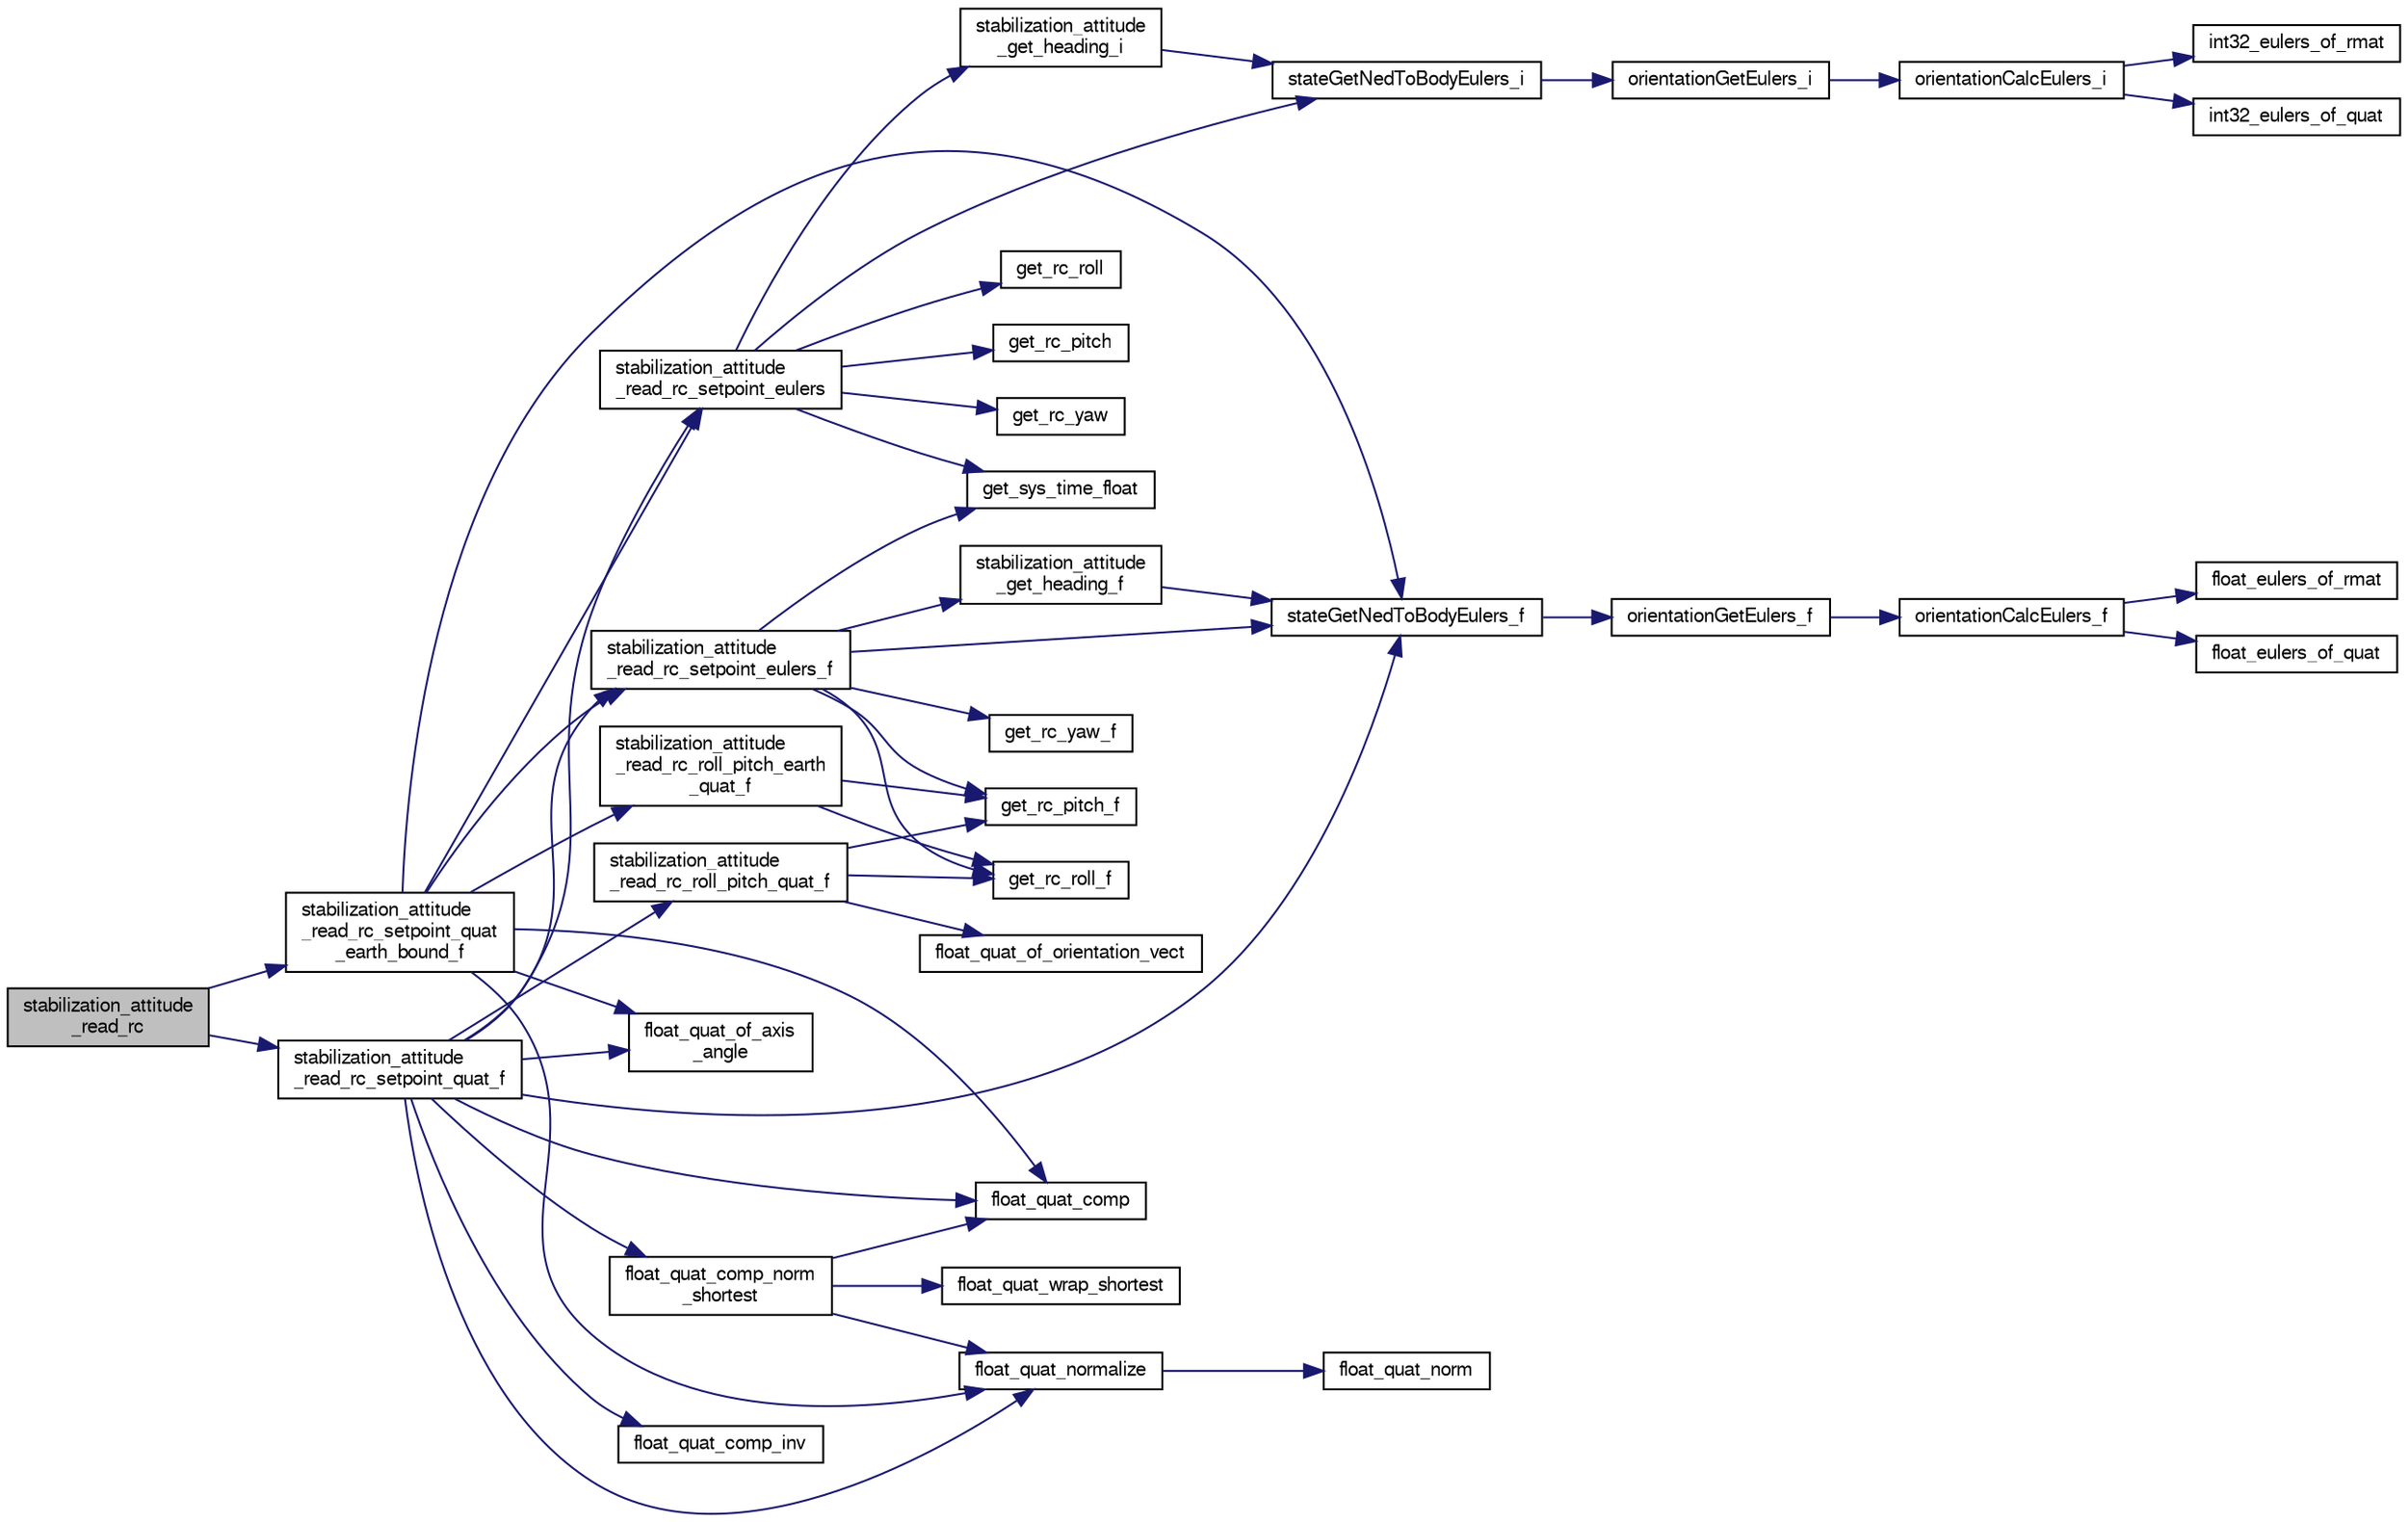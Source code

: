 digraph "stabilization_attitude_read_rc"
{
  edge [fontname="FreeSans",fontsize="10",labelfontname="FreeSans",labelfontsize="10"];
  node [fontname="FreeSans",fontsize="10",shape=record];
  rankdir="LR";
  Node1 [label="stabilization_attitude\l_read_rc",height=0.2,width=0.4,color="black", fillcolor="grey75", style="filled", fontcolor="black"];
  Node1 -> Node2 [color="midnightblue",fontsize="10",style="solid",fontname="FreeSans"];
  Node2 [label="stabilization_attitude\l_read_rc_setpoint_quat\l_earth_bound_f",height=0.2,width=0.4,color="black", fillcolor="white", style="filled",URL="$stabilization__attitude__rc__setpoint_8c.html#a67c7c9ce5526222ceb3f422269fc8f47"];
  Node2 -> Node3 [color="midnightblue",fontsize="10",style="solid",fontname="FreeSans"];
  Node3 [label="stabilization_attitude\l_read_rc_setpoint_eulers",height=0.2,width=0.4,color="black", fillcolor="white", style="filled",URL="$stabilization__attitude__rc__setpoint_8c.html#a03c89c0dcb17fa02d3caabf86acf82bc",tooltip="Read attitude setpoint from RC as euler angles. "];
  Node3 -> Node4 [color="midnightblue",fontsize="10",style="solid",fontname="FreeSans"];
  Node4 [label="get_rc_roll",height=0.2,width=0.4,color="black", fillcolor="white", style="filled",URL="$stabilization__attitude__rc__setpoint_8c.html#aaacaa0bfae27bca514cd0e19cea0e13e"];
  Node3 -> Node5 [color="midnightblue",fontsize="10",style="solid",fontname="FreeSans"];
  Node5 [label="get_rc_pitch",height=0.2,width=0.4,color="black", fillcolor="white", style="filled",URL="$stabilization__attitude__rc__setpoint_8c.html#a9d8973438ae0ad5f463d0e40c7c96c00"];
  Node3 -> Node6 [color="midnightblue",fontsize="10",style="solid",fontname="FreeSans"];
  Node6 [label="get_sys_time_float",height=0.2,width=0.4,color="black", fillcolor="white", style="filled",URL="$sys__time_8h.html#af486c2fb33d8d33645256a9970eb056e",tooltip="Get the time in seconds since startup. "];
  Node3 -> Node7 [color="midnightblue",fontsize="10",style="solid",fontname="FreeSans"];
  Node7 [label="get_rc_yaw",height=0.2,width=0.4,color="black", fillcolor="white", style="filled",URL="$stabilization__attitude__rc__setpoint_8c.html#ae1bf36a0f51b8303e556d7fa83504dbc"];
  Node3 -> Node8 [color="midnightblue",fontsize="10",style="solid",fontname="FreeSans"];
  Node8 [label="stabilization_attitude\l_get_heading_i",height=0.2,width=0.4,color="black", fillcolor="white", style="filled",URL="$stabilization__attitude__rc__setpoint_8c.html#a1270210b635f040b5bdd7d974f29c71f"];
  Node8 -> Node9 [color="midnightblue",fontsize="10",style="solid",fontname="FreeSans"];
  Node9 [label="stateGetNedToBodyEulers_i",height=0.2,width=0.4,color="black", fillcolor="white", style="filled",URL="$group__state__attitude.html#ga5ae8778366c1fad669189cb2def40792",tooltip="Get vehicle body attitude euler angles (int). "];
  Node9 -> Node10 [color="midnightblue",fontsize="10",style="solid",fontname="FreeSans"];
  Node10 [label="orientationGetEulers_i",height=0.2,width=0.4,color="black", fillcolor="white", style="filled",URL="$group__math__orientation__representation.html#gae05f220bbbdaafcbe11bc2d1fb622f39",tooltip="Get vehicle body attitude euler angles (int). "];
  Node10 -> Node11 [color="midnightblue",fontsize="10",style="solid",fontname="FreeSans"];
  Node11 [label="orientationCalcEulers_i",height=0.2,width=0.4,color="black", fillcolor="white", style="filled",URL="$group__math__orientation__representation.html#gaa07c68d2ea52188413c8c90ce48b73c8"];
  Node11 -> Node12 [color="midnightblue",fontsize="10",style="solid",fontname="FreeSans"];
  Node12 [label="int32_eulers_of_rmat",height=0.2,width=0.4,color="black", fillcolor="white", style="filled",URL="$group__math__algebra__int.html#gaf2f61a27841c68cefbd27a8614fcd90e"];
  Node11 -> Node13 [color="midnightblue",fontsize="10",style="solid",fontname="FreeSans"];
  Node13 [label="int32_eulers_of_quat",height=0.2,width=0.4,color="black", fillcolor="white", style="filled",URL="$group__math__algebra__int.html#ga02ccc32cb7b533e0c7cf18140fb7104e"];
  Node3 -> Node9 [color="midnightblue",fontsize="10",style="solid",fontname="FreeSans"];
  Node2 -> Node14 [color="midnightblue",fontsize="10",style="solid",fontname="FreeSans"];
  Node14 [label="stabilization_attitude\l_read_rc_setpoint_eulers_f",height=0.2,width=0.4,color="black", fillcolor="white", style="filled",URL="$stabilization__attitude__rc__setpoint_8c.html#af0d1b8fcfd61727710cae059e8581fb1"];
  Node14 -> Node15 [color="midnightblue",fontsize="10",style="solid",fontname="FreeSans"];
  Node15 [label="get_rc_roll_f",height=0.2,width=0.4,color="black", fillcolor="white", style="filled",URL="$stabilization__attitude__rc__setpoint_8c.html#a309fd1a55c923cc260a5a5dee9a38dc6"];
  Node14 -> Node16 [color="midnightblue",fontsize="10",style="solid",fontname="FreeSans"];
  Node16 [label="get_rc_pitch_f",height=0.2,width=0.4,color="black", fillcolor="white", style="filled",URL="$stabilization__attitude__rc__setpoint_8c.html#aaf72a0691995f62ee5a168379c0fa91f"];
  Node14 -> Node6 [color="midnightblue",fontsize="10",style="solid",fontname="FreeSans"];
  Node14 -> Node17 [color="midnightblue",fontsize="10",style="solid",fontname="FreeSans"];
  Node17 [label="get_rc_yaw_f",height=0.2,width=0.4,color="black", fillcolor="white", style="filled",URL="$stabilization__attitude__rc__setpoint_8c.html#a8c8d5fae7ce7c73035312dddd8f07688"];
  Node14 -> Node18 [color="midnightblue",fontsize="10",style="solid",fontname="FreeSans"];
  Node18 [label="stabilization_attitude\l_get_heading_f",height=0.2,width=0.4,color="black", fillcolor="white", style="filled",URL="$stabilization__attitude__rc__setpoint_8c.html#aef31d05722347c8213ef503f5c6f1113"];
  Node18 -> Node19 [color="midnightblue",fontsize="10",style="solid",fontname="FreeSans"];
  Node19 [label="stateGetNedToBodyEulers_f",height=0.2,width=0.4,color="black", fillcolor="white", style="filled",URL="$group__state__attitude.html#ga9a5e6bac6e7d78e1b33430e73344615b",tooltip="Get vehicle body attitude euler angles (float). "];
  Node19 -> Node20 [color="midnightblue",fontsize="10",style="solid",fontname="FreeSans"];
  Node20 [label="orientationGetEulers_f",height=0.2,width=0.4,color="black", fillcolor="white", style="filled",URL="$group__math__orientation__representation.html#gaaae3838d0b45682d48257d5dbfff3030",tooltip="Get vehicle body attitude euler angles (float). "];
  Node20 -> Node21 [color="midnightblue",fontsize="10",style="solid",fontname="FreeSans"];
  Node21 [label="orientationCalcEulers_f",height=0.2,width=0.4,color="black", fillcolor="white", style="filled",URL="$group__math__orientation__representation.html#ga8b8bf1c74adb971f399f0dd4f84d9388"];
  Node21 -> Node22 [color="midnightblue",fontsize="10",style="solid",fontname="FreeSans"];
  Node22 [label="float_eulers_of_rmat",height=0.2,width=0.4,color="black", fillcolor="white", style="filled",URL="$group__math__algebra__float.html#gac568e7074d2732d1237f80898c1dfb76"];
  Node21 -> Node23 [color="midnightblue",fontsize="10",style="solid",fontname="FreeSans"];
  Node23 [label="float_eulers_of_quat",height=0.2,width=0.4,color="black", fillcolor="white", style="filled",URL="$group__math__algebra__float.html#gacd48accfe6eaac320b0d651d894e1db8",tooltip="euler rotation &#39;ZYX&#39; "];
  Node14 -> Node19 [color="midnightblue",fontsize="10",style="solid",fontname="FreeSans"];
  Node2 -> Node24 [color="midnightblue",fontsize="10",style="solid",fontname="FreeSans"];
  Node24 [label="stabilization_attitude\l_read_rc_roll_pitch_earth\l_quat_f",height=0.2,width=0.4,color="black", fillcolor="white", style="filled",URL="$stabilization__attitude__rc__setpoint_8c.html#a03c4937f25fa5795496024b6ed8eeae7",tooltip="Read roll/pitch command from RC as quaternion. "];
  Node24 -> Node15 [color="midnightblue",fontsize="10",style="solid",fontname="FreeSans"];
  Node24 -> Node16 [color="midnightblue",fontsize="10",style="solid",fontname="FreeSans"];
  Node2 -> Node25 [color="midnightblue",fontsize="10",style="solid",fontname="FreeSans"];
  Node25 [label="float_quat_of_axis\l_angle",height=0.2,width=0.4,color="black", fillcolor="white", style="filled",URL="$group__math__algebra__float.html#ga0ad75a3c32ba844b0aae704455dc2257",tooltip="Quaternion from unit vector and angle. "];
  Node2 -> Node26 [color="midnightblue",fontsize="10",style="solid",fontname="FreeSans"];
  Node26 [label="float_quat_comp",height=0.2,width=0.4,color="black", fillcolor="white", style="filled",URL="$group__math__algebra__float.html#gaf182e4cea0a80278a3b2856331095ff6",tooltip="Composition (multiplication) of two quaternions. "];
  Node2 -> Node19 [color="midnightblue",fontsize="10",style="solid",fontname="FreeSans"];
  Node2 -> Node27 [color="midnightblue",fontsize="10",style="solid",fontname="FreeSans"];
  Node27 [label="float_quat_normalize",height=0.2,width=0.4,color="black", fillcolor="white", style="filled",URL="$group__math__algebra__float.html#ga010393da7c94f197d0161a0071862041"];
  Node27 -> Node28 [color="midnightblue",fontsize="10",style="solid",fontname="FreeSans"];
  Node28 [label="float_quat_norm",height=0.2,width=0.4,color="black", fillcolor="white", style="filled",URL="$group__math__algebra__float.html#gaf58947a2590837aa85077d42d99fb112"];
  Node1 -> Node29 [color="midnightblue",fontsize="10",style="solid",fontname="FreeSans"];
  Node29 [label="stabilization_attitude\l_read_rc_setpoint_quat_f",height=0.2,width=0.4,color="black", fillcolor="white", style="filled",URL="$stabilization__attitude__rc__setpoint_8c.html#a7e0d148d1e5210bb1b299163d77daa4a",tooltip="Read attitude setpoint from RC as quaternion Interprets the stick positions as axes. "];
  Node29 -> Node3 [color="midnightblue",fontsize="10",style="solid",fontname="FreeSans"];
  Node29 -> Node14 [color="midnightblue",fontsize="10",style="solid",fontname="FreeSans"];
  Node29 -> Node30 [color="midnightblue",fontsize="10",style="solid",fontname="FreeSans"];
  Node30 [label="stabilization_attitude\l_read_rc_roll_pitch_quat_f",height=0.2,width=0.4,color="black", fillcolor="white", style="filled",URL="$stabilization__attitude__rc__setpoint_8c.html#a1700308a4ecb46cc5ca8691e78ce69a3",tooltip="Read roll/pitch command from RC as quaternion. "];
  Node30 -> Node15 [color="midnightblue",fontsize="10",style="solid",fontname="FreeSans"];
  Node30 -> Node16 [color="midnightblue",fontsize="10",style="solid",fontname="FreeSans"];
  Node30 -> Node31 [color="midnightblue",fontsize="10",style="solid",fontname="FreeSans"];
  Node31 [label="float_quat_of_orientation_vect",height=0.2,width=0.4,color="black", fillcolor="white", style="filled",URL="$group__math__algebra__float.html#ga9698d02fc9515e6638181602aa04536a",tooltip="Quaternion from orientation vector. "];
  Node29 -> Node25 [color="midnightblue",fontsize="10",style="solid",fontname="FreeSans"];
  Node29 -> Node19 [color="midnightblue",fontsize="10",style="solid",fontname="FreeSans"];
  Node29 -> Node26 [color="midnightblue",fontsize="10",style="solid",fontname="FreeSans"];
  Node29 -> Node27 [color="midnightblue",fontsize="10",style="solid",fontname="FreeSans"];
  Node29 -> Node32 [color="midnightblue",fontsize="10",style="solid",fontname="FreeSans"];
  Node32 [label="float_quat_comp_inv",height=0.2,width=0.4,color="black", fillcolor="white", style="filled",URL="$group__math__algebra__float.html#ga30fe06f92cef3aa377a52b95d641ed5a",tooltip="Composition (multiplication) of two quaternions. "];
  Node29 -> Node33 [color="midnightblue",fontsize="10",style="solid",fontname="FreeSans"];
  Node33 [label="float_quat_comp_norm\l_shortest",height=0.2,width=0.4,color="black", fillcolor="white", style="filled",URL="$group__math__algebra__float.html#ga1046209eec005141af05e1098b559487",tooltip="Composition (multiplication) of two quaternions with normalization. "];
  Node33 -> Node26 [color="midnightblue",fontsize="10",style="solid",fontname="FreeSans"];
  Node33 -> Node34 [color="midnightblue",fontsize="10",style="solid",fontname="FreeSans"];
  Node34 [label="float_quat_wrap_shortest",height=0.2,width=0.4,color="black", fillcolor="white", style="filled",URL="$group__math__algebra__float.html#ga8c87c4af5df3d13c6eb0bd8b8e97721a"];
  Node33 -> Node27 [color="midnightblue",fontsize="10",style="solid",fontname="FreeSans"];
}
